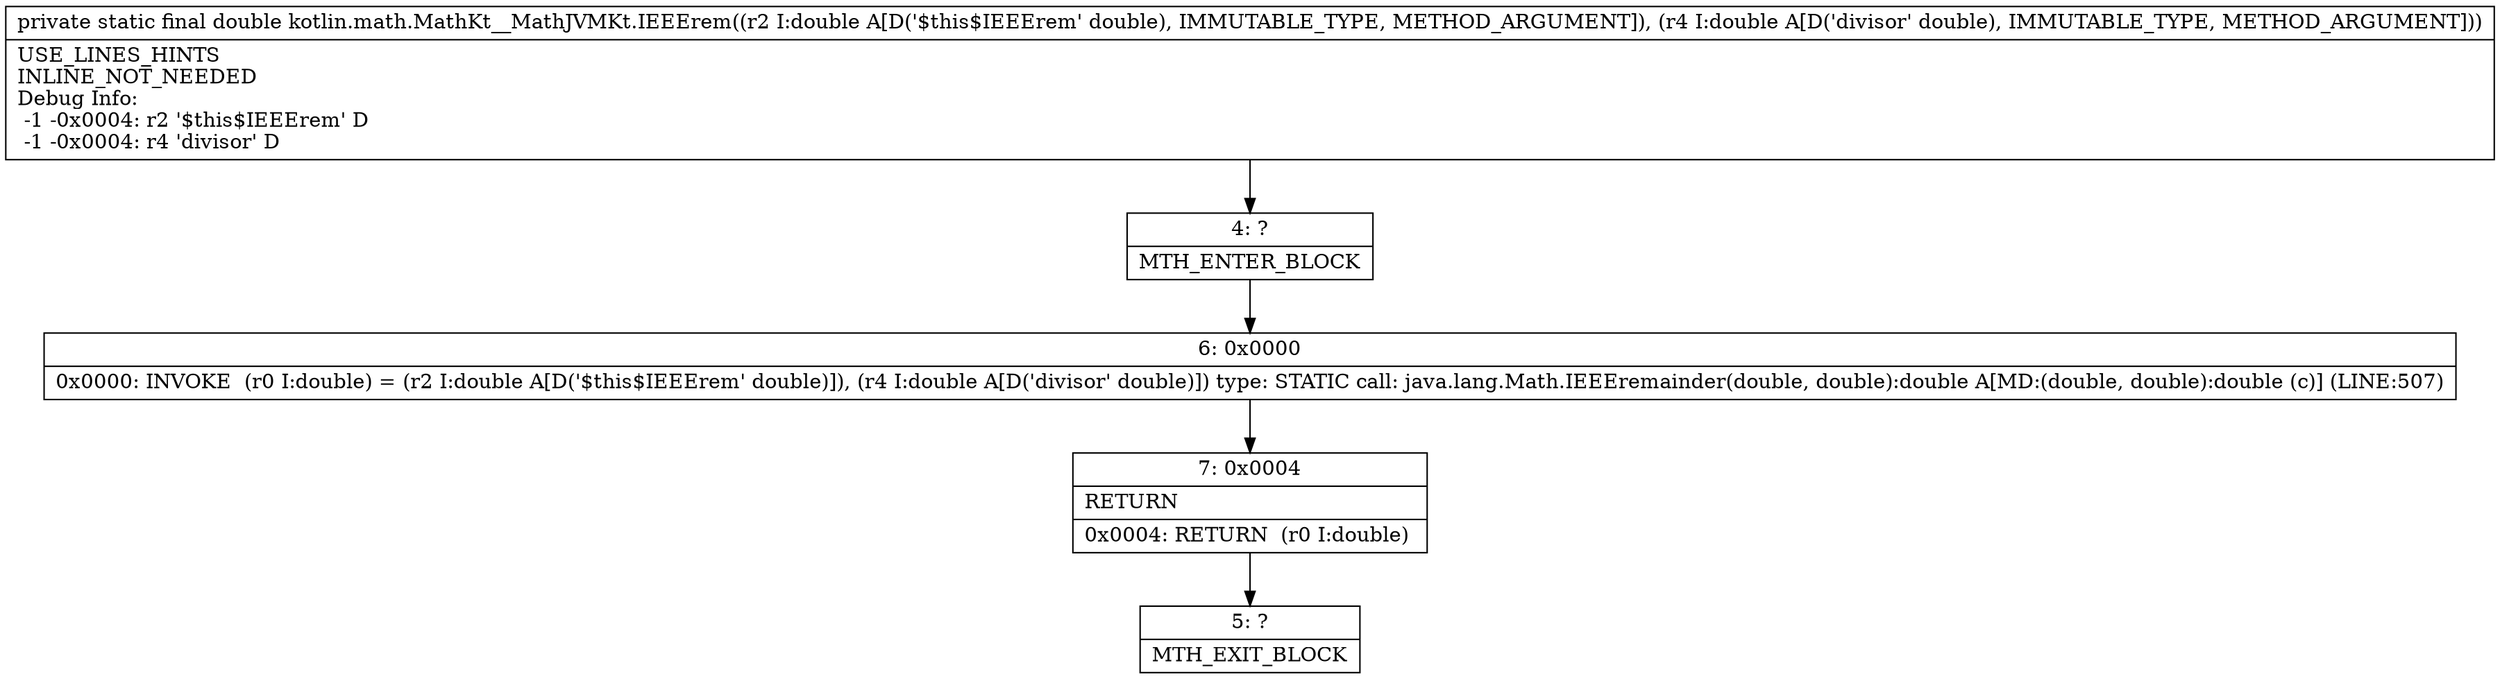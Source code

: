 digraph "CFG forkotlin.math.MathKt__MathJVMKt.IEEErem(DD)D" {
Node_4 [shape=record,label="{4\:\ ?|MTH_ENTER_BLOCK\l}"];
Node_6 [shape=record,label="{6\:\ 0x0000|0x0000: INVOKE  (r0 I:double) = (r2 I:double A[D('$this$IEEErem' double)]), (r4 I:double A[D('divisor' double)]) type: STATIC call: java.lang.Math.IEEEremainder(double, double):double A[MD:(double, double):double (c)] (LINE:507)\l}"];
Node_7 [shape=record,label="{7\:\ 0x0004|RETURN\l|0x0004: RETURN  (r0 I:double) \l}"];
Node_5 [shape=record,label="{5\:\ ?|MTH_EXIT_BLOCK\l}"];
MethodNode[shape=record,label="{private static final double kotlin.math.MathKt__MathJVMKt.IEEErem((r2 I:double A[D('$this$IEEErem' double), IMMUTABLE_TYPE, METHOD_ARGUMENT]), (r4 I:double A[D('divisor' double), IMMUTABLE_TYPE, METHOD_ARGUMENT]))  | USE_LINES_HINTS\lINLINE_NOT_NEEDED\lDebug Info:\l  \-1 \-0x0004: r2 '$this$IEEErem' D\l  \-1 \-0x0004: r4 'divisor' D\l}"];
MethodNode -> Node_4;Node_4 -> Node_6;
Node_6 -> Node_7;
Node_7 -> Node_5;
}

